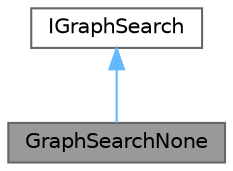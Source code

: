 digraph "GraphSearchNone"
{
 // LATEX_PDF_SIZE
  bgcolor="transparent";
  edge [fontname=Helvetica,fontsize=10,labelfontname=Helvetica,labelfontsize=10];
  node [fontname=Helvetica,fontsize=10,shape=box,height=0.2,width=0.4];
  Node1 [id="Node000001",label="GraphSearchNone",height=0.2,width=0.4,color="gray40", fillcolor="grey60", style="filled", fontcolor="black",tooltip="グラフ探索を行わないクラス．Graphicクラスのデバッグを行う際に用いる．"];
  Node2 -> Node1 [id="edge1_Node000001_Node000002",dir="back",color="steelblue1",style="solid",tooltip=" "];
  Node2 [id="Node000002",label="IGraphSearch",height=0.2,width=0.4,color="gray40", fillcolor="white", style="filled",URL="$class_i_graph_search.html",tooltip="グラフ探索を行うクラスのインターフェイス．実体は作成できないのでこれを継承してたクラスを使うこと．"];
}
